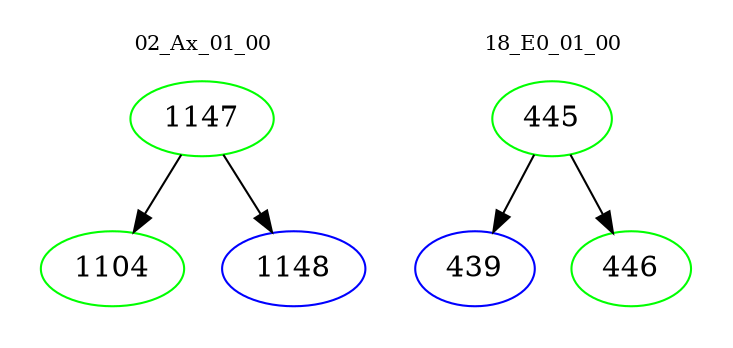 digraph{
subgraph cluster_0 {
color = white
label = "02_Ax_01_00";
fontsize=10;
T0_1147 [label="1147", color="green"]
T0_1147 -> T0_1104 [color="black"]
T0_1104 [label="1104", color="green"]
T0_1147 -> T0_1148 [color="black"]
T0_1148 [label="1148", color="blue"]
}
subgraph cluster_1 {
color = white
label = "18_E0_01_00";
fontsize=10;
T1_445 [label="445", color="green"]
T1_445 -> T1_439 [color="black"]
T1_439 [label="439", color="blue"]
T1_445 -> T1_446 [color="black"]
T1_446 [label="446", color="green"]
}
}
